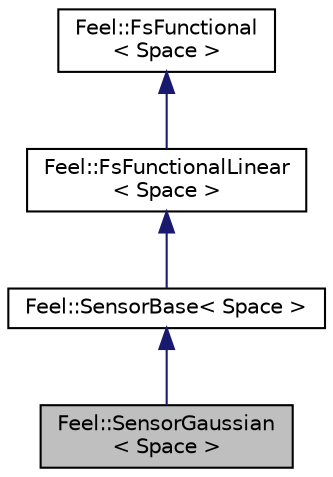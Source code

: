 digraph "Feel::SensorGaussian&lt; Space &gt;"
{
 // LATEX_PDF_SIZE
  edge [fontname="Helvetica",fontsize="10",labelfontname="Helvetica",labelfontsize="10"];
  node [fontname="Helvetica",fontsize="10",shape=record];
  Node1 [label="Feel::SensorGaussian\l\< Space \>",height=0.2,width=0.4,color="black", fillcolor="grey75", style="filled", fontcolor="black",tooltip="gaussian type sensor"];
  Node2 -> Node1 [dir="back",color="midnightblue",fontsize="10",style="solid",fontname="Helvetica"];
  Node2 [label="Feel::SensorBase\< Space \>",height=0.2,width=0.4,color="black", fillcolor="white", style="filled",URL="$classFeel_1_1SensorBase.html",tooltip=" "];
  Node3 -> Node2 [dir="back",color="midnightblue",fontsize="10",style="solid",fontname="Helvetica"];
  Node3 [label="Feel::FsFunctionalLinear\l\< Space \>",height=0.2,width=0.4,color="black", fillcolor="white", style="filled",URL="$classFeel_1_1FsFunctionalLinear.html",tooltip=" "];
  Node4 -> Node3 [dir="back",color="midnightblue",fontsize="10",style="solid",fontname="Helvetica"];
  Node4 [label="Feel::FsFunctional\l\< Space \>",height=0.2,width=0.4,color="black", fillcolor="white", style="filled",URL="$classFeel_1_1FsFunctional.html",tooltip=" "];
}
